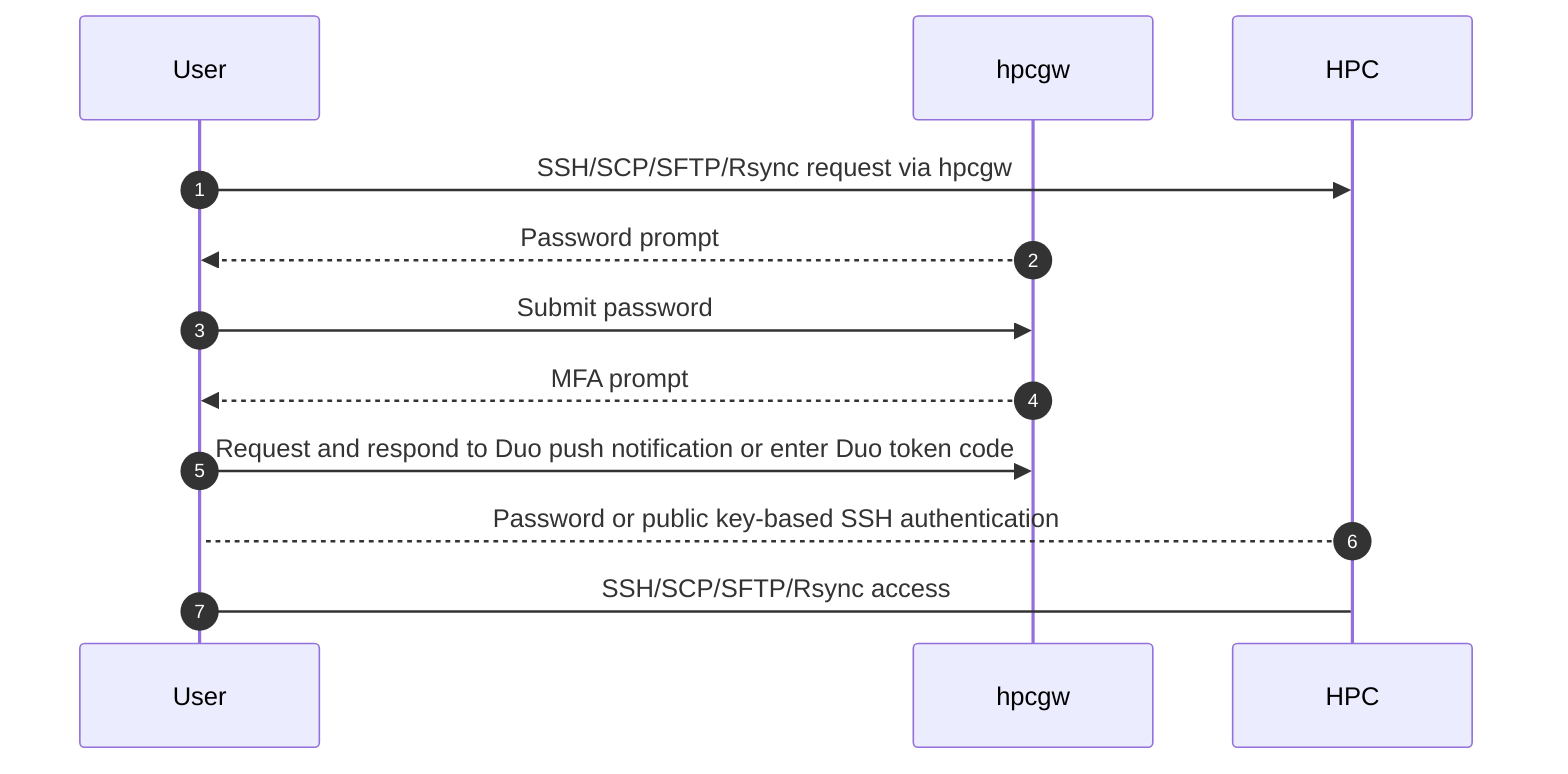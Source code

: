 sequenceDiagram
   autonumber
   participant User
   participant hpcgw
   participant HPC
   User ->> HPC: SSH/SCP/SFTP/Rsync request via hpcgw
   hpcgw -->> User: Password prompt
   User ->> hpcgw: Submit password
   hpcgw -->> User: MFA prompt
   User ->> hpcgw: Request and respond to Duo push notification or enter Duo token code
   HPC --> User: Password or public key-based SSH authentication
   User -> HPC: SSH/SCP/SFTP/Rsync access